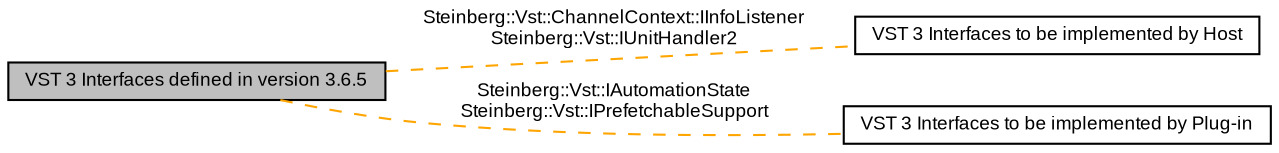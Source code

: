 digraph structs
{
  bgcolor="transparent";
  edge [fontname="Arial",fontsize="9",labelfontname="Arial",labelfontsize="9"];
  node [fontname="Arial",fontsize="9",shape=record];
  rankdir=LR;
  Node2 [label="VST 3 Interfaces to be implemented by Host",height=0.2,width=0.4,color="black",URL="$group__vstIHost.html"];
  Node1 [label="VST 3 Interfaces to be implemented by Plug-in",height=0.2,width=0.4,color="black",URL="$group__vstIPlug.html"];
  Node0 [label="VST 3 Interfaces defined in version 3.6.5",height=0.2,width=0.4,color="black", fillcolor="grey75", style="filled" fontcolor="black"];
  Node0->Node1 [shape=plaintext, label="Steinberg::Vst::IAutomationState\nSteinberg::Vst::IPrefetchableSupport", color="orange", dir="none", style="dashed"];
  Node0->Node2 [shape=plaintext, label="Steinberg::Vst::ChannelContext::IInfoListener\nSteinberg::Vst::IUnitHandler2", color="orange", dir="none", style="dashed"];
}
